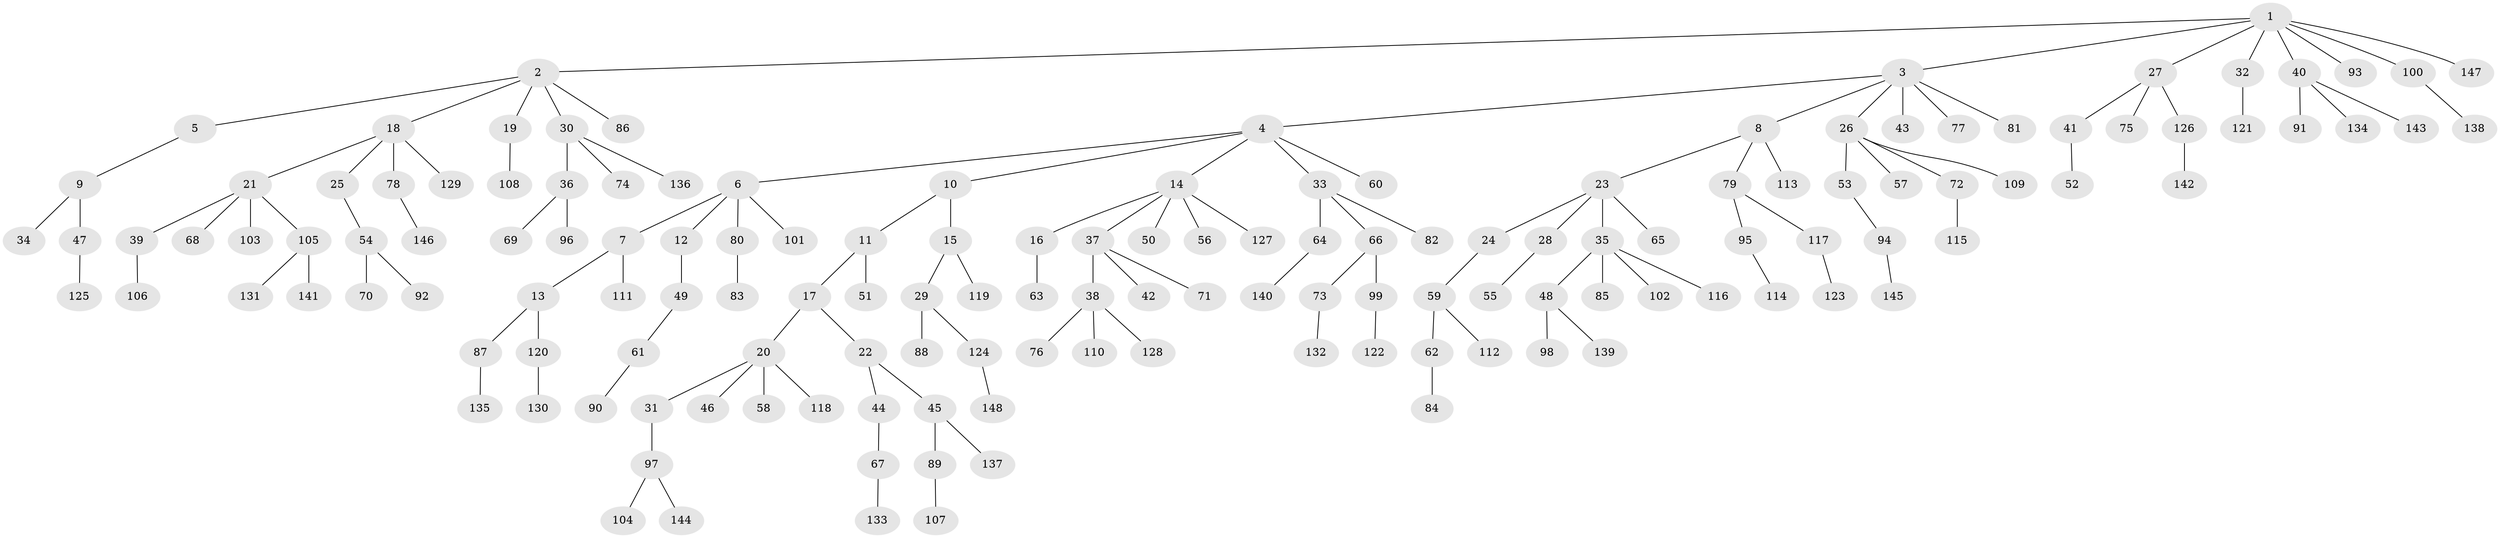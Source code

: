 // coarse degree distribution, {6: 0.016666666666666666, 4: 0.03333333333333333, 5: 0.016666666666666666, 2: 0.25, 3: 0.23333333333333334, 1: 0.45}
// Generated by graph-tools (version 1.1) at 2025/51/03/04/25 22:51:28]
// undirected, 148 vertices, 147 edges
graph export_dot {
  node [color=gray90,style=filled];
  1;
  2;
  3;
  4;
  5;
  6;
  7;
  8;
  9;
  10;
  11;
  12;
  13;
  14;
  15;
  16;
  17;
  18;
  19;
  20;
  21;
  22;
  23;
  24;
  25;
  26;
  27;
  28;
  29;
  30;
  31;
  32;
  33;
  34;
  35;
  36;
  37;
  38;
  39;
  40;
  41;
  42;
  43;
  44;
  45;
  46;
  47;
  48;
  49;
  50;
  51;
  52;
  53;
  54;
  55;
  56;
  57;
  58;
  59;
  60;
  61;
  62;
  63;
  64;
  65;
  66;
  67;
  68;
  69;
  70;
  71;
  72;
  73;
  74;
  75;
  76;
  77;
  78;
  79;
  80;
  81;
  82;
  83;
  84;
  85;
  86;
  87;
  88;
  89;
  90;
  91;
  92;
  93;
  94;
  95;
  96;
  97;
  98;
  99;
  100;
  101;
  102;
  103;
  104;
  105;
  106;
  107;
  108;
  109;
  110;
  111;
  112;
  113;
  114;
  115;
  116;
  117;
  118;
  119;
  120;
  121;
  122;
  123;
  124;
  125;
  126;
  127;
  128;
  129;
  130;
  131;
  132;
  133;
  134;
  135;
  136;
  137;
  138;
  139;
  140;
  141;
  142;
  143;
  144;
  145;
  146;
  147;
  148;
  1 -- 2;
  1 -- 3;
  1 -- 27;
  1 -- 32;
  1 -- 40;
  1 -- 93;
  1 -- 100;
  1 -- 147;
  2 -- 5;
  2 -- 18;
  2 -- 19;
  2 -- 30;
  2 -- 86;
  3 -- 4;
  3 -- 8;
  3 -- 26;
  3 -- 43;
  3 -- 77;
  3 -- 81;
  4 -- 6;
  4 -- 10;
  4 -- 14;
  4 -- 33;
  4 -- 60;
  5 -- 9;
  6 -- 7;
  6 -- 12;
  6 -- 80;
  6 -- 101;
  7 -- 13;
  7 -- 111;
  8 -- 23;
  8 -- 79;
  8 -- 113;
  9 -- 34;
  9 -- 47;
  10 -- 11;
  10 -- 15;
  11 -- 17;
  11 -- 51;
  12 -- 49;
  13 -- 87;
  13 -- 120;
  14 -- 16;
  14 -- 37;
  14 -- 50;
  14 -- 56;
  14 -- 127;
  15 -- 29;
  15 -- 119;
  16 -- 63;
  17 -- 20;
  17 -- 22;
  18 -- 21;
  18 -- 25;
  18 -- 78;
  18 -- 129;
  19 -- 108;
  20 -- 31;
  20 -- 46;
  20 -- 58;
  20 -- 118;
  21 -- 39;
  21 -- 68;
  21 -- 103;
  21 -- 105;
  22 -- 44;
  22 -- 45;
  23 -- 24;
  23 -- 28;
  23 -- 35;
  23 -- 65;
  24 -- 59;
  25 -- 54;
  26 -- 53;
  26 -- 57;
  26 -- 72;
  26 -- 109;
  27 -- 41;
  27 -- 75;
  27 -- 126;
  28 -- 55;
  29 -- 88;
  29 -- 124;
  30 -- 36;
  30 -- 74;
  30 -- 136;
  31 -- 97;
  32 -- 121;
  33 -- 64;
  33 -- 66;
  33 -- 82;
  35 -- 48;
  35 -- 85;
  35 -- 102;
  35 -- 116;
  36 -- 69;
  36 -- 96;
  37 -- 38;
  37 -- 42;
  37 -- 71;
  38 -- 76;
  38 -- 110;
  38 -- 128;
  39 -- 106;
  40 -- 91;
  40 -- 134;
  40 -- 143;
  41 -- 52;
  44 -- 67;
  45 -- 89;
  45 -- 137;
  47 -- 125;
  48 -- 98;
  48 -- 139;
  49 -- 61;
  53 -- 94;
  54 -- 70;
  54 -- 92;
  59 -- 62;
  59 -- 112;
  61 -- 90;
  62 -- 84;
  64 -- 140;
  66 -- 73;
  66 -- 99;
  67 -- 133;
  72 -- 115;
  73 -- 132;
  78 -- 146;
  79 -- 95;
  79 -- 117;
  80 -- 83;
  87 -- 135;
  89 -- 107;
  94 -- 145;
  95 -- 114;
  97 -- 104;
  97 -- 144;
  99 -- 122;
  100 -- 138;
  105 -- 131;
  105 -- 141;
  117 -- 123;
  120 -- 130;
  124 -- 148;
  126 -- 142;
}
